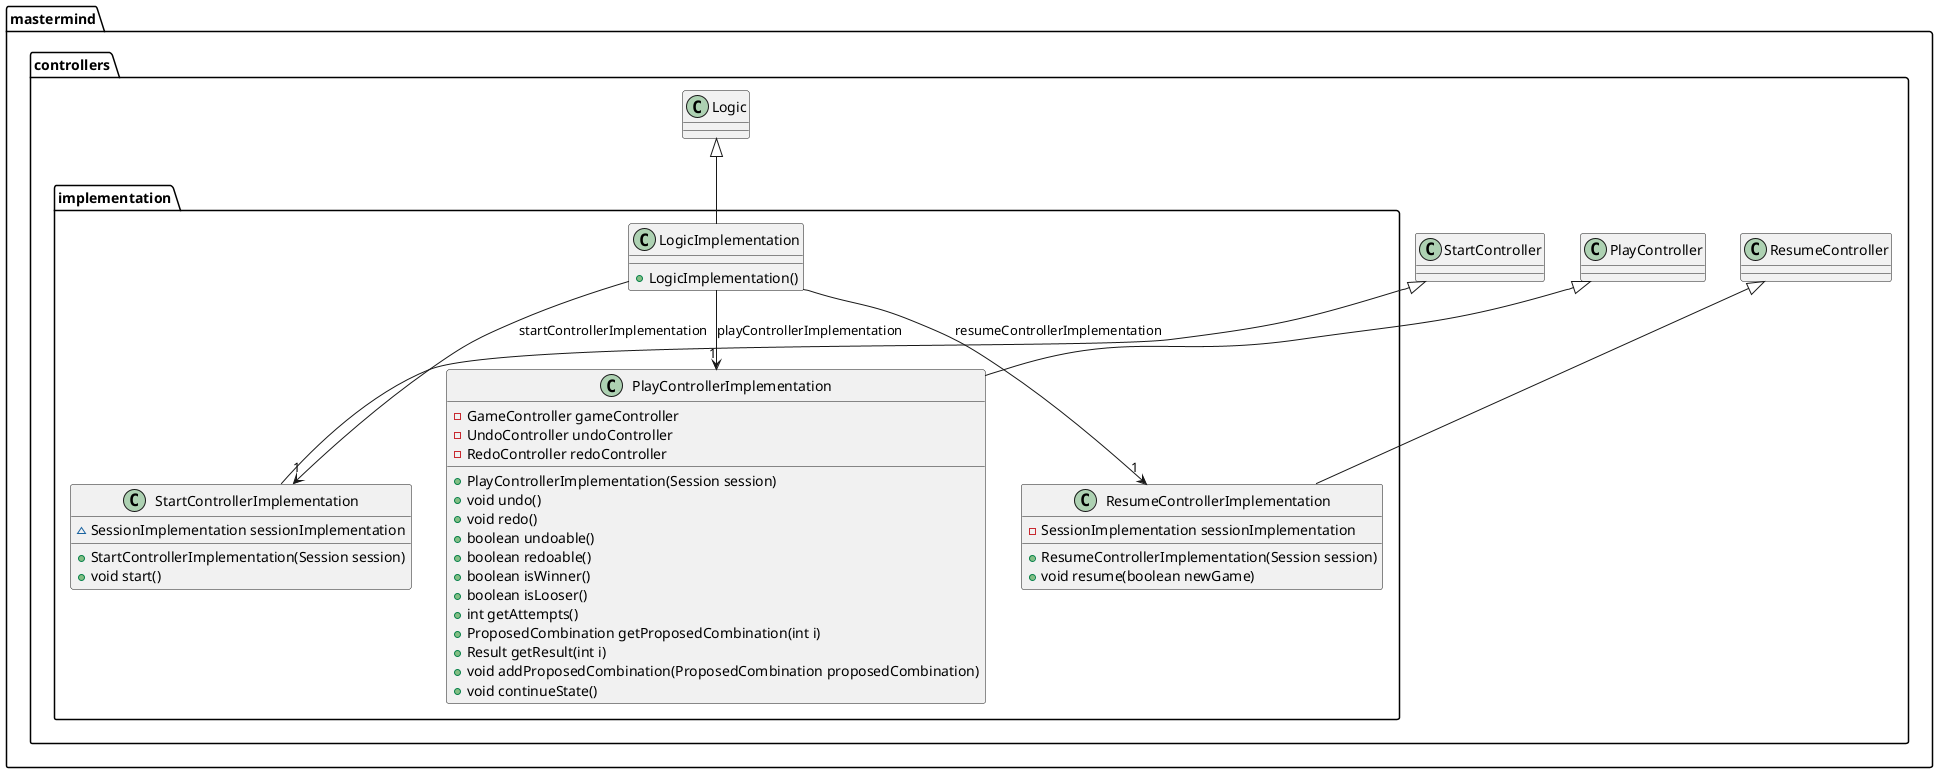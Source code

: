 @startuml pkt_mastermind_controllers_implementation
package mastermind.controllers.implementation{
class LogicImplementation [[java:usantatecla.mastermind.controllers.implementation.LogicImplementation]] {
	+LogicImplementation()
}
class StartControllerImplementation [[java:usantatecla.mastermind.controllers.implementation.StartControllerImplementation]] {
}
LogicImplementation --> "1" StartControllerImplementation : startControllerImplementation
class PlayControllerImplementation [[java:usantatecla.mastermind.controllers.implementation.PlayControllerImplementation]] {
}
LogicImplementation --> "1" PlayControllerImplementation : playControllerImplementation
class ResumeControllerImplementation [[java:usantatecla.mastermind.controllers.implementation.ResumeControllerImplementation]] {
}
LogicImplementation --> "1" ResumeControllerImplementation : resumeControllerImplementation
class ResumeControllerImplementation [[java:usantatecla.mastermind.controllers.implementation.ResumeControllerImplementation]] {
	-SessionImplementation sessionImplementation
	+ResumeControllerImplementation(Session session)
	+void resume(boolean newGame)
}
class StartControllerImplementation [[java:usantatecla.mastermind.controllers.implementation.StartControllerImplementation]] {
	~SessionImplementation sessionImplementation
	+StartControllerImplementation(Session session)
	+void start()
}
class PlayControllerImplementation [[java:usantatecla.mastermind.controllers.implementation.PlayControllerImplementation]] {
	-GameController gameController
	-UndoController undoController
	-RedoController redoController
	+PlayControllerImplementation(Session session)
	+void undo()
	+void redo()
	+boolean undoable()
	+boolean redoable()
	+boolean isWinner()
	+boolean isLooser()
	+int getAttempts()
	+ProposedCombination getProposedCombination(int i)
	+Result getResult(int i)
	+void addProposedCombination(ProposedCombination proposedCombination)
	+void continueState()
}
}

package mastermind.controllers {
	class ResumeController [[java:usantatecla.mastermind.controllers.ResumeController]] 
	class PlayController [[java:usantatecla.mastermind.controllers.PlayController]] 
	class StartController [[java:usantatecla.mastermind.controllers.StartController]] 
	class Logic [[java:usantatecla.mastermind.controllers.Logic]] 
}

ResumeController <|-- ResumeControllerImplementation
StartController <|-- StartControllerImplementation
PlayController <|-- PlayControllerImplementation
Logic <|-- LogicImplementation

@enduml